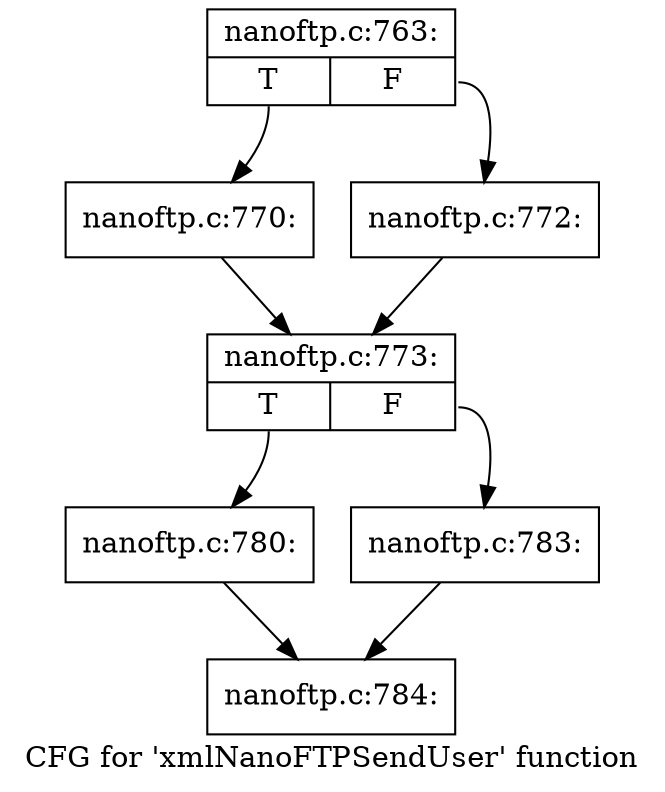 digraph "CFG for 'xmlNanoFTPSendUser' function" {
	label="CFG for 'xmlNanoFTPSendUser' function";

	Node0x3fabc90 [shape=record,label="{nanoftp.c:763:|{<s0>T|<s1>F}}"];
	Node0x3fabc90:s0 -> Node0x3fadf60;
	Node0x3fabc90:s1 -> Node0x3fae000;
	Node0x3fadf60 [shape=record,label="{nanoftp.c:770:}"];
	Node0x3fadf60 -> Node0x3fadfb0;
	Node0x3fae000 [shape=record,label="{nanoftp.c:772:}"];
	Node0x3fae000 -> Node0x3fadfb0;
	Node0x3fadfb0 [shape=record,label="{nanoftp.c:773:|{<s0>T|<s1>F}}"];
	Node0x3fadfb0:s0 -> Node0x3faf790;
	Node0x3fadfb0:s1 -> Node0x3faf7e0;
	Node0x3faf790 [shape=record,label="{nanoftp.c:780:}"];
	Node0x3faf790 -> Node0x3facff0;
	Node0x3faf7e0 [shape=record,label="{nanoftp.c:783:}"];
	Node0x3faf7e0 -> Node0x3facff0;
	Node0x3facff0 [shape=record,label="{nanoftp.c:784:}"];
}
